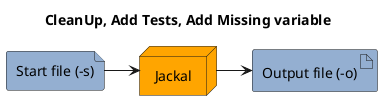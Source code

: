 @startuml
node Jackal as j #Orange
title CleanUp, Add Tests, Add Missing variable
file "Start file (-s)" as sf #94afd1
artifact "Output file (-o)" as o #94afd1
sf -right-> j
j -right-> o
@enduml